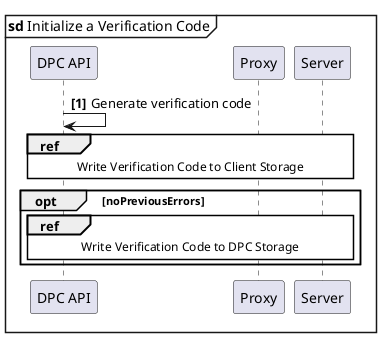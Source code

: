 @startuml
'https://plantuml.com/sequence-diagram

skinparam sequenceReferenceBackgroundColor white

mainframe **sd** Initialize a Verification Code
autonumber 1 1 "<b>[0]"

participant "DPC API" as DPC_API
participant "Proxy" as Proxy
participant "Server" as Server

DPC_API     ->  DPC_API                 : Generate verification code
ref over DPC_API,Proxy,Server           : Write Verification Code to Client Storage
opt noPreviousErrors
||5||
ref over DPC_API,Proxy,Server           : Write Verification Code to DPC Storage
end
@enduml
